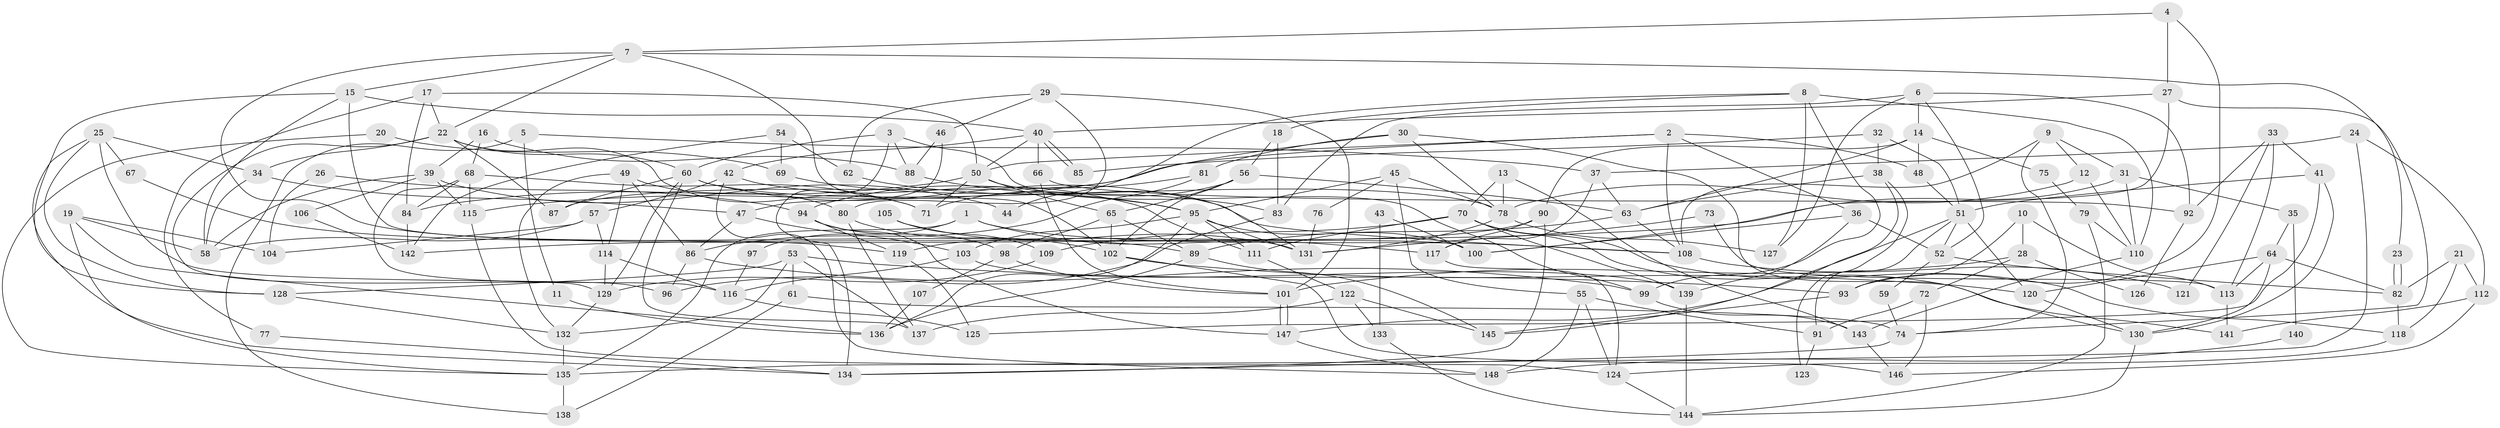 // Generated by graph-tools (version 1.1) at 2025/50/03/09/25 03:50:07]
// undirected, 148 vertices, 296 edges
graph export_dot {
graph [start="1"]
  node [color=gray90,style=filled];
  1;
  2;
  3;
  4;
  5;
  6;
  7;
  8;
  9;
  10;
  11;
  12;
  13;
  14;
  15;
  16;
  17;
  18;
  19;
  20;
  21;
  22;
  23;
  24;
  25;
  26;
  27;
  28;
  29;
  30;
  31;
  32;
  33;
  34;
  35;
  36;
  37;
  38;
  39;
  40;
  41;
  42;
  43;
  44;
  45;
  46;
  47;
  48;
  49;
  50;
  51;
  52;
  53;
  54;
  55;
  56;
  57;
  58;
  59;
  60;
  61;
  62;
  63;
  64;
  65;
  66;
  67;
  68;
  69;
  70;
  71;
  72;
  73;
  74;
  75;
  76;
  77;
  78;
  79;
  80;
  81;
  82;
  83;
  84;
  85;
  86;
  87;
  88;
  89;
  90;
  91;
  92;
  93;
  94;
  95;
  96;
  97;
  98;
  99;
  100;
  101;
  102;
  103;
  104;
  105;
  106;
  107;
  108;
  109;
  110;
  111;
  112;
  113;
  114;
  115;
  116;
  117;
  118;
  119;
  120;
  121;
  122;
  123;
  124;
  125;
  126;
  127;
  128;
  129;
  130;
  131;
  132;
  133;
  134;
  135;
  136;
  137;
  138;
  139;
  140;
  141;
  142;
  143;
  144;
  145;
  146;
  147;
  148;
  1 -- 108;
  1 -- 135;
  1 -- 97;
  1 -- 117;
  2 -- 50;
  2 -- 36;
  2 -- 48;
  2 -- 108;
  2 -- 115;
  3 -- 60;
  3 -- 88;
  3 -- 99;
  3 -- 134;
  4 -- 7;
  4 -- 27;
  4 -- 93;
  5 -- 138;
  5 -- 37;
  5 -- 11;
  6 -- 14;
  6 -- 52;
  6 -- 83;
  6 -- 92;
  6 -- 127;
  7 -- 22;
  7 -- 102;
  7 -- 15;
  7 -- 23;
  7 -- 119;
  8 -- 18;
  8 -- 99;
  8 -- 44;
  8 -- 110;
  8 -- 127;
  9 -- 108;
  9 -- 12;
  9 -- 31;
  9 -- 74;
  10 -- 93;
  10 -- 113;
  10 -- 28;
  11 -- 136;
  12 -- 110;
  12 -- 78;
  13 -- 78;
  13 -- 70;
  13 -- 143;
  14 -- 90;
  14 -- 48;
  14 -- 63;
  14 -- 75;
  15 -- 128;
  15 -- 40;
  15 -- 58;
  15 -- 100;
  16 -- 39;
  16 -- 68;
  16 -- 88;
  17 -- 22;
  17 -- 84;
  17 -- 50;
  17 -- 77;
  18 -- 83;
  18 -- 56;
  19 -- 136;
  19 -- 58;
  19 -- 104;
  19 -- 135;
  20 -- 135;
  20 -- 69;
  21 -- 112;
  21 -- 82;
  21 -- 118;
  22 -- 71;
  22 -- 129;
  22 -- 34;
  22 -- 60;
  22 -- 87;
  23 -- 82;
  23 -- 82;
  24 -- 135;
  24 -- 37;
  24 -- 112;
  25 -- 134;
  25 -- 34;
  25 -- 67;
  25 -- 96;
  25 -- 128;
  26 -- 94;
  26 -- 104;
  27 -- 40;
  27 -- 74;
  27 -- 142;
  28 -- 72;
  28 -- 101;
  28 -- 126;
  29 -- 80;
  29 -- 101;
  29 -- 46;
  29 -- 62;
  30 -- 130;
  30 -- 87;
  30 -- 78;
  30 -- 81;
  31 -- 100;
  31 -- 35;
  31 -- 110;
  32 -- 38;
  32 -- 51;
  32 -- 85;
  33 -- 92;
  33 -- 41;
  33 -- 113;
  33 -- 121;
  34 -- 47;
  34 -- 58;
  35 -- 64;
  35 -- 140;
  36 -- 139;
  36 -- 52;
  36 -- 100;
  37 -- 117;
  37 -- 63;
  38 -- 63;
  38 -- 145;
  38 -- 123;
  39 -- 58;
  39 -- 115;
  39 -- 44;
  39 -- 106;
  40 -- 85;
  40 -- 85;
  40 -- 42;
  40 -- 50;
  40 -- 66;
  41 -- 125;
  41 -- 130;
  41 -- 51;
  42 -- 148;
  42 -- 57;
  42 -- 111;
  43 -- 100;
  43 -- 133;
  45 -- 95;
  45 -- 78;
  45 -- 55;
  45 -- 76;
  46 -- 88;
  46 -- 47;
  47 -- 86;
  47 -- 103;
  48 -- 51;
  49 -- 114;
  49 -- 80;
  49 -- 86;
  49 -- 132;
  50 -- 65;
  50 -- 71;
  50 -- 84;
  50 -- 131;
  51 -- 147;
  51 -- 52;
  51 -- 91;
  51 -- 120;
  52 -- 82;
  52 -- 59;
  53 -- 137;
  53 -- 132;
  53 -- 61;
  53 -- 93;
  53 -- 128;
  54 -- 62;
  54 -- 142;
  54 -- 69;
  55 -- 124;
  55 -- 91;
  55 -- 148;
  56 -- 71;
  56 -- 63;
  56 -- 65;
  56 -- 102;
  57 -- 58;
  57 -- 104;
  57 -- 114;
  59 -- 74;
  60 -- 78;
  60 -- 87;
  60 -- 108;
  60 -- 129;
  60 -- 137;
  61 -- 74;
  61 -- 138;
  62 -- 83;
  63 -- 108;
  63 -- 89;
  64 -- 82;
  64 -- 120;
  64 -- 113;
  64 -- 130;
  65 -- 89;
  65 -- 98;
  65 -- 102;
  66 -- 101;
  66 -- 92;
  67 -- 89;
  68 -- 116;
  68 -- 115;
  68 -- 71;
  68 -- 84;
  69 -- 95;
  70 -- 111;
  70 -- 141;
  70 -- 109;
  70 -- 118;
  70 -- 139;
  72 -- 91;
  72 -- 146;
  73 -- 113;
  73 -- 131;
  74 -- 134;
  75 -- 79;
  76 -- 131;
  77 -- 134;
  78 -- 127;
  78 -- 131;
  79 -- 144;
  79 -- 110;
  80 -- 102;
  80 -- 137;
  81 -- 86;
  81 -- 94;
  82 -- 118;
  83 -- 96;
  84 -- 142;
  86 -- 99;
  86 -- 96;
  88 -- 95;
  89 -- 136;
  89 -- 145;
  90 -- 117;
  90 -- 119;
  90 -- 134;
  91 -- 123;
  92 -- 126;
  93 -- 145;
  94 -- 98;
  94 -- 119;
  94 -- 147;
  95 -- 131;
  95 -- 100;
  95 -- 103;
  95 -- 111;
  95 -- 136;
  97 -- 116;
  98 -- 101;
  98 -- 107;
  99 -- 143;
  101 -- 147;
  101 -- 147;
  102 -- 120;
  102 -- 146;
  103 -- 116;
  103 -- 139;
  105 -- 109;
  105 -- 131;
  106 -- 142;
  107 -- 136;
  108 -- 121;
  109 -- 129;
  110 -- 143;
  111 -- 122;
  112 -- 146;
  112 -- 141;
  113 -- 141;
  114 -- 129;
  114 -- 116;
  115 -- 124;
  116 -- 125;
  117 -- 124;
  118 -- 124;
  119 -- 125;
  120 -- 130;
  122 -- 145;
  122 -- 133;
  122 -- 137;
  124 -- 144;
  128 -- 132;
  129 -- 132;
  130 -- 144;
  132 -- 135;
  133 -- 144;
  135 -- 138;
  139 -- 144;
  140 -- 148;
  143 -- 146;
  147 -- 148;
}
